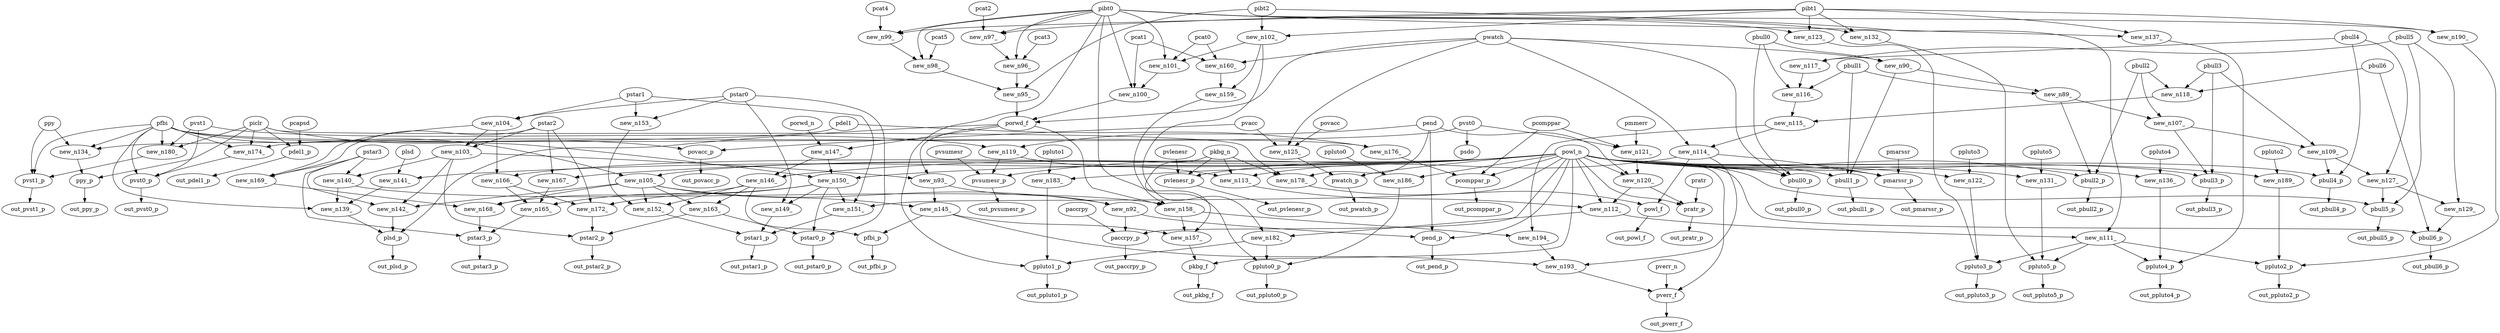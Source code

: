 digraph G {
    "new_n89_" -> "pbull2_p";
    "pbull2" -> "pbull2_p";
    "powl_n" -> "pbull2_p";
    "new_n90_" -> "new_n89_";
    "pbull1" -> "new_n89_";
    "pbull0" -> "new_n90_";
    "pwatch" -> "new_n90_";
    "pend" -> "pend_p";
    "powl_n" -> "pend_p";
    "new_n92_" -> "pend_p";
    "new_n93_" -> "new_n92_";
    "new_n105_" -> "new_n92_";
    "porwd_f" -> "new_n93_";
    "new_n103_" -> "new_n93_";
    "new_n100_" -> "porwd_f";
    "new_n95_" -> "porwd_f";
    "pwatch" -> "porwd_f";
    "new_n98_" -> "new_n95_";
    "new_n96_" -> "new_n95_";
    "pibt2" -> "new_n95_";
    "pibt0" -> "new_n96_";
    "pcat3" -> "new_n96_";
    "new_n97_" -> "new_n96_";
    "pibt0" -> "new_n97_";
    "pcat2" -> "new_n97_";
    "pibt1" -> "new_n97_";
    "pcat5" -> "new_n98_";
    "pibt0" -> "new_n98_";
    "new_n99_" -> "new_n98_";
    "pibt0" -> "new_n99_";
    "pcat4" -> "new_n99_";
    "pibt1" -> "new_n99_";
    "pibt0" -> "new_n100_";
    "pcat1" -> "new_n100_";
    "new_n101_" -> "new_n100_";
    "pibt0" -> "new_n101_";
    "pcat0" -> "new_n101_";
    "new_n102_" -> "new_n101_";
    "pibt2" -> "new_n102_";
    "pibt1" -> "new_n102_";
    "pstar2" -> "new_n103_";
    "new_n104_" -> "new_n103_";
    "pstar0" -> "new_n104_";
    "pstar1" -> "new_n104_";
    "pfbi" -> "new_n105_";
    "powl_n" -> "new_n105_";
    "new_n107_" -> "pbull3_p";
    "pbull3" -> "pbull3_p";
    "powl_n" -> "pbull3_p";
    "new_n89_" -> "new_n107_";
    "pbull2" -> "new_n107_";
    "new_n109_" -> "pbull4_p";
    "pbull4" -> "pbull4_p";
    "powl_n" -> "pbull4_p";
    "new_n107_" -> "new_n109_";
    "pbull3" -> "new_n109_";
    "new_n111_" -> "ppluto3_p";
    "new_n123_" -> "ppluto3_p";
    "new_n122_" -> "ppluto3_p";
    "new_n112_" -> "new_n111_";
    "pibt2" -> "new_n111_";
    "powl_n" -> "new_n112_";
    "new_n113_" -> "new_n112_";
    "new_n120_" -> "new_n112_";
    "new_n114_" -> "new_n113_";
    "new_n119_" -> "new_n113_";
    "pkbg_n" -> "new_n113_";
    "new_n115_" -> "new_n114_";
    "pwatch" -> "new_n114_";
    "new_n116_" -> "new_n115_";
    "new_n118_" -> "new_n115_";
    "pbull0" -> "new_n116_";
    "pbull1" -> "new_n116_";
    "new_n117_" -> "new_n116_";
    "pbull5" -> "new_n117_";
    "pbull4" -> "new_n117_";
    "pbull3" -> "new_n118_";
    "pbull2" -> "new_n118_";
    "pbull6" -> "new_n118_";
    "pvst1" -> "new_n119_";
    "pend" -> "new_n119_";
    "new_n121_" -> "new_n120_";
    "pend" -> "new_n120_";
    "powl_n" -> "new_n120_";
    "pvst0" -> "new_n121_";
    "pmmerr" -> "new_n121_";
    "pcomppar" -> "new_n121_";
    "powl_n" -> "new_n122_";
    "ppluto3" -> "new_n122_";
    "pibt1" -> "new_n123_";
    "pibt0" -> "new_n123_";
    "new_n125_" -> "pwatch_p";
    "powl_n" -> "pwatch_p";
    "pvacc" -> "new_n125_";
    "povacc" -> "new_n125_";
    "pwatch" -> "new_n125_";
    "new_n127_" -> "pbull5_p";
    "pbull5" -> "pbull5_p";
    "powl_n" -> "pbull5_p";
    "new_n109_" -> "new_n127_";
    "pbull4" -> "new_n127_";
    "new_n129_" -> "pbull6_p";
    "pbull6" -> "pbull6_p";
    "powl_n" -> "pbull6_p";
    "new_n127_" -> "new_n129_";
    "pbull5" -> "new_n129_";
    "new_n111_" -> "ppluto5_p";
    "new_n132_" -> "ppluto5_p";
    "new_n131_" -> "ppluto5_p";
    "ppluto5" -> "new_n131_";
    "powl_n" -> "new_n131_";
    "pibt1" -> "new_n132_";
    "pibt0" -> "new_n132_";
    "new_n134_" -> "ppy_p";
    "piclr" -> "ppy_p";
    "ppy" -> "new_n134_";
    "pdel1" -> "new_n134_";
    "pfbi" -> "new_n134_";
    "new_n111_" -> "ppluto4_p";
    "new_n137_" -> "ppluto4_p";
    "new_n136_" -> "ppluto4_p";
    "ppluto4" -> "new_n136_";
    "powl_n" -> "new_n136_";
    "pibt0" -> "new_n137_";
    "pibt1" -> "new_n137_";
    "porwd_f" -> "plsd_p";
    "new_n142_" -> "plsd_p";
    "new_n139_" -> "plsd_p";
    "pfbi" -> "new_n139_";
    "new_n140_" -> "new_n139_";
    "new_n141_" -> "new_n139_";
    "new_n103_" -> "new_n140_";
    "pstar3" -> "new_n140_";
    "plsd" -> "new_n141_";
    "powl_n" -> "new_n141_";
    "pstar3" -> "new_n142_";
    "new_n105_" -> "new_n142_";
    "new_n103_" -> "new_n142_";
    "pkbg_n" -> "pvlenesr_p";
    "pvlenesr" -> "pvlenesr_p";
    "powl_n" -> "pvlenesr_p";
    "new_n145_" -> "pfbi_p";
    "new_n146_" -> "pfbi_p";
    "new_n93_" -> "new_n145_";
    "new_n105_" -> "new_n145_";
    "new_n147_" -> "new_n146_";
    "powl_n" -> "new_n146_";
    "porwd_f" -> "new_n147_";
    "porwd_n" -> "new_n147_";
    "new_n149_" -> "pstar1_p";
    "new_n151_" -> "pstar1_p";
    "new_n152_" -> "pstar1_p";
    "new_n150_" -> "new_n149_";
    "pstar0" -> "new_n149_";
    "new_n147_" -> "new_n150_";
    "pfbi" -> "new_n150_";
    "powl_n" -> "new_n150_";
    "powl_n" -> "new_n151_";
    "new_n150_" -> "new_n151_";
    "pstar1" -> "new_n151_";
    "new_n105_" -> "new_n152_";
    "new_n146_" -> "new_n152_";
    "new_n153_" -> "new_n152_";
    "pstar1" -> "new_n153_";
    "pstar0" -> "new_n153_";
    "pvsumesr" -> "pvsumesr_p";
    "new_n119_" -> "pvsumesr_p";
    "powl_n" -> "pvsumesr_p";
    "paccrpy" -> "paccrpy_p";
    "powl_n" -> "paccrpy_p";
    "new_n92_" -> "paccrpy_p";
    "new_n157_" -> "pkbg_f";
    "powl_n" -> "pkbg_f";
    "new_n158_" -> "new_n157_";
    "new_n145_" -> "new_n157_";
    "pkbg_n" -> "new_n157_";
    "new_n159_" -> "new_n158_";
    "porwd_f" -> "new_n158_";
    "new_n140_" -> "new_n158_";
    "new_n102_" -> "new_n159_";
    "new_n160_" -> "new_n159_";
    "pcat1" -> "new_n160_";
    "pcat0" -> "new_n160_";
    "pwatch" -> "new_n160_";
    "pmarssr" -> "pmarssr_p";
    "new_n114_" -> "pmarssr_p";
    "powl_n" -> "pmarssr_p";
    "new_n150_" -> "pstar0_p";
    "new_n163_" -> "pstar0_p";
    "pstar0" -> "pstar0_p";
    "new_n146_" -> "new_n163_";
    "new_n105_" -> "new_n163_";
    "new_n165_" -> "pstar3_p";
    "pstar3" -> "pstar3_p";
    "new_n168_" -> "pstar3_p";
    "new_n150_" -> "new_n165_";
    "new_n166_" -> "new_n165_";
    "new_n167_" -> "new_n165_";
    "new_n104_" -> "new_n166_";
    "powl_n" -> "new_n166_";
    "pstar2" -> "new_n167_";
    "powl_n" -> "new_n167_";
    "new_n105_" -> "new_n168_";
    "new_n146_" -> "new_n168_";
    "new_n169_" -> "new_n168_";
    "pstar3" -> "new_n169_";
    "pstar2" -> "new_n169_";
    "new_n104_" -> "new_n169_";
    "piclr" -> "pdel1_p";
    "pcapsd" -> "pdel1_p";
    "new_n163_" -> "pstar2_p";
    "new_n103_" -> "pstar2_p";
    "new_n172_" -> "pstar2_p";
    "new_n166_" -> "new_n172_";
    "new_n150_" -> "new_n172_";
    "pstar2" -> "new_n172_";
    "pfbi" -> "pvst0_p";
    "pvst1" -> "pvst0_p";
    "new_n174_" -> "pvst0_p";
    "pfbi" -> "new_n174_";
    "pvst0" -> "new_n174_";
    "piclr" -> "new_n174_";
    "new_n176_" -> "pcomppar_p";
    "pcomppar" -> "pcomppar_p";
    "powl_n" -> "pcomppar_p";
    "pdel1" -> "new_n176_";
    "pfbi" -> "new_n176_";
    "new_n114_" -> "powl_f";
    "new_n178_" -> "powl_f";
    "pend" -> "new_n178_";
    "piclr" -> "new_n178_";
    "pkbg_n" -> "new_n178_";
    "pfbi" -> "pvst1_p";
    "ppy" -> "pvst1_p";
    "new_n180_" -> "pvst1_p";
    "pfbi" -> "new_n180_";
    "pvst1" -> "new_n180_";
    "piclr" -> "new_n180_";
    "new_n182_" -> "ppluto1_p";
    "pibt0" -> "ppluto1_p";
    "new_n183_" -> "ppluto1_p";
    "new_n112_" -> "new_n182_";
    "new_n102_" -> "new_n182_";
    "powl_n" -> "new_n183_";
    "ppluto1" -> "new_n183_";
    "pratr" -> "pratr_p";
    "powl_n" -> "pratr_p";
    "new_n120_" -> "pratr_p";
    "pibt0" -> "ppluto0_p";
    "new_n182_" -> "ppluto0_p";
    "new_n186_" -> "ppluto0_p";
    "ppluto0" -> "new_n186_";
    "powl_n" -> "new_n186_";
    "piclr" -> "povacc_p";
    "pvacc" -> "povacc_p";
    "new_n111_" -> "ppluto2_p";
    "new_n190_" -> "ppluto2_p";
    "new_n189_" -> "ppluto2_p";
    "powl_n" -> "new_n189_";
    "ppluto2" -> "new_n189_";
    "pibt1" -> "new_n190_";
    "pibt0" -> "new_n190_";
    "pbull0" -> "pbull0_p";
    "pwatch" -> "pbull0_p";
    "powl_n" -> "pbull0_p";
    "new_n193_" -> "pverr_f";
    "pverr_n" -> "pverr_f";
    "powl_n" -> "pverr_f";
    "new_n114_" -> "new_n193_";
    "new_n145_" -> "new_n193_";
    "new_n194_" -> "new_n193_";
    "new_n115_" -> "new_n194_";
    "new_n158_" -> "new_n194_";
    "new_n90_" -> "pbull1_p";
    "pbull1" -> "pbull1_p";
    "powl_n" -> "pbull1_p";
    "pvst0" -> "psdo";
    "pbull2_p" -> "out_pbull2_p";
    "pend_p" -> "out_pend_p";
    "pbull3_p" -> "out_pbull3_p";
    "pbull4_p" -> "out_pbull4_p";
    "ppluto3_p" -> "out_ppluto3_p";
    "pwatch_p" -> "out_pwatch_p";
    "pbull5_p" -> "out_pbull5_p";
    "pbull6_p" -> "out_pbull6_p";
    "ppluto5_p" -> "out_ppluto5_p";
    "ppy_p" -> "out_ppy_p";
    "ppluto4_p" -> "out_ppluto4_p";
    "plsd_p" -> "out_plsd_p";
    "pvlenesr_p" -> "out_pvlenesr_p";
    "pfbi_p" -> "out_pfbi_p";
    "pstar1_p" -> "out_pstar1_p";
    "pvsumesr_p" -> "out_pvsumesr_p";
    "paccrpy_p" -> "out_paccrpy_p";
    "pkbg_f" -> "out_pkbg_f";
    "pmarssr_p" -> "out_pmarssr_p";
    "pstar0_p" -> "out_pstar0_p";
    "pstar3_p" -> "out_pstar3_p";
    "pdel1_p" -> "out_pdel1_p";
    "pstar2_p" -> "out_pstar2_p";
    "pvst0_p" -> "out_pvst0_p";
    "pcomppar_p" -> "out_pcomppar_p";
    "powl_f" -> "out_powl_f";
    "pvst1_p" -> "out_pvst1_p";
    "ppluto1_p" -> "out_ppluto1_p";
    "pratr_p" -> "out_pratr_p";
    "ppluto0_p" -> "out_ppluto0_p";
    "povacc_p" -> "out_povacc_p";
    "ppluto2_p" -> "out_ppluto2_p";
    "pbull0_p" -> "out_pbull0_p";
    "pverr_f" -> "out_pverr_f";
    "pbull1_p" -> "out_pbull1_p";
}
